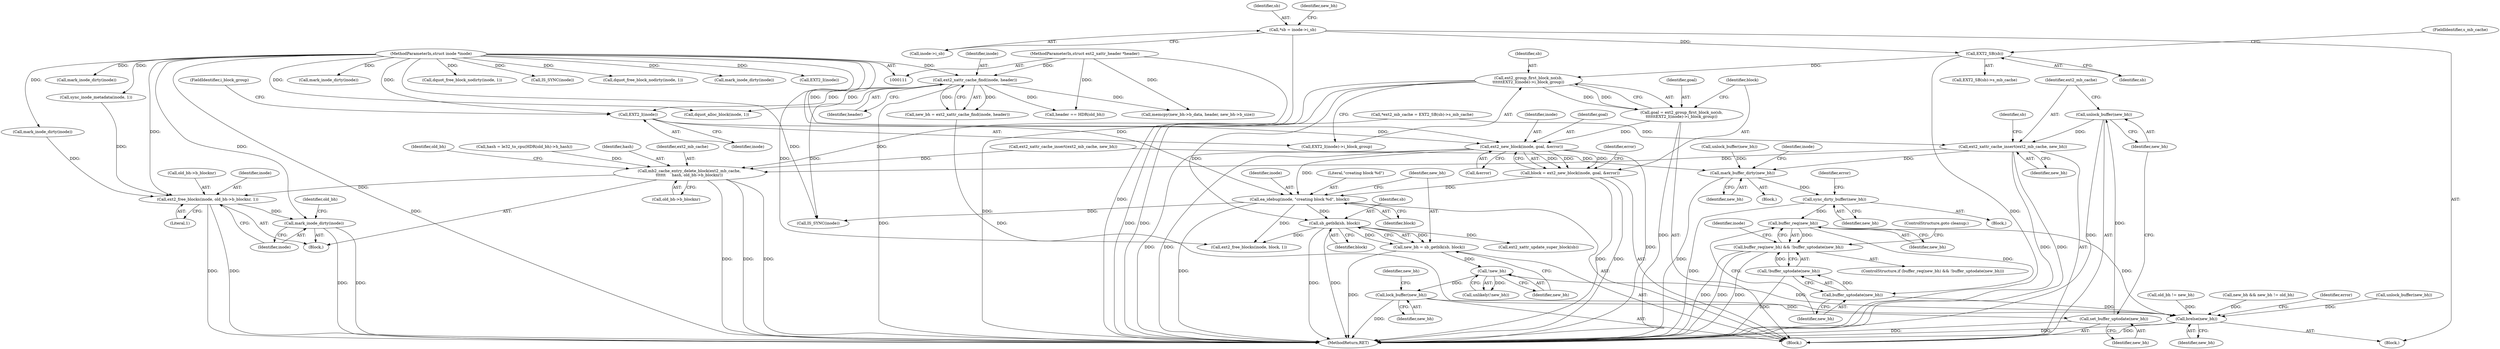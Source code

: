 digraph "0_linux_be0726d33cb8f411945884664924bed3cb8c70ee_11@pointer" {
"1000262" [label="(Call,unlock_buffer(new_bh))"];
"1000260" [label="(Call,set_buffer_uptodate(new_bh))"];
"1000250" [label="(Call,lock_buffer(new_bh))"];
"1000236" [label="(Call,!new_bh)"];
"1000229" [label="(Call,new_bh = sb_getblk(sb, block))"];
"1000231" [label="(Call,sb_getblk(sb, block))"];
"1000208" [label="(Call,ext2_group_first_block_no(sb,\n\t\t\t\t\t\tEXT2_I(inode)->i_block_group))"];
"1000131" [label="(Call,EXT2_SB(sb))"];
"1000117" [label="(Call,*sb = inode->i_sb)"];
"1000225" [label="(Call,ea_idebug(inode, \"creating block %d\", block))"];
"1000217" [label="(Call,ext2_new_block(inode, goal, &error))"];
"1000211" [label="(Call,EXT2_I(inode))"];
"1000139" [label="(Call,ext2_xattr_cache_find(inode, header))"];
"1000112" [label="(MethodParameterIn,struct inode *inode)"];
"1000114" [label="(MethodParameterIn,struct ext2_xattr_header *header)"];
"1000206" [label="(Call,goal = ext2_group_first_block_no(sb,\n\t\t\t\t\t\tEXT2_I(inode)->i_block_group))"];
"1000215" [label="(Call,block = ext2_new_block(inode, goal, &error))"];
"1000264" [label="(Call,ext2_xattr_cache_insert(ext2_mb_cache, new_bh))"];
"1000269" [label="(Call,mark_buffer_dirty(new_bh))"];
"1000275" [label="(Call,sync_dirty_buffer(new_bh))"];
"1000283" [label="(Call,buffer_req(new_bh))"];
"1000282" [label="(Call,buffer_req(new_bh) && !buffer_uptodate(new_bh))"];
"1000286" [label="(Call,buffer_uptodate(new_bh))"];
"1000285" [label="(Call,!buffer_uptodate(new_bh))"];
"1000416" [label="(Call,brelse(new_bh))"];
"1000367" [label="(Call,mb2_cache_entry_delete_block(ext2_mb_cache,\n\t\t\t\t\t\t     hash, old_bh->b_blocknr))"];
"1000376" [label="(Call,ext2_free_blocks(inode, old_bh->b_blocknr, 1))"];
"1000382" [label="(Call,mark_inode_dirty(inode))"];
"1000281" [label="(ControlStructure,if (buffer_req(new_bh) && !buffer_uptodate(new_bh)))"];
"1000381" [label="(Literal,1)"];
"1000228" [label="(Identifier,block)"];
"1000272" [label="(Call,IS_SYNC(inode))"];
"1000282" [label="(Call,buffer_req(new_bh) && !buffer_uptodate(new_bh))"];
"1000140" [label="(Identifier,inode)"];
"1000235" [label="(Call,unlikely(!new_bh))"];
"1000251" [label="(Identifier,new_bh)"];
"1000267" [label="(Call,ext2_xattr_update_super_block(sb))"];
"1000266" [label="(Identifier,new_bh)"];
"1000216" [label="(Identifier,block)"];
"1000239" [label="(Call,ext2_free_blocks(inode, block, 1))"];
"1000370" [label="(Call,old_bh->b_blocknr)"];
"1000112" [label="(MethodParameterIn,struct inode *inode)"];
"1000378" [label="(Call,old_bh->b_blocknr)"];
"1000276" [label="(Identifier,new_bh)"];
"1000212" [label="(Identifier,inode)"];
"1000236" [label="(Call,!new_bh)"];
"1000217" [label="(Call,ext2_new_block(inode, goal, &error))"];
"1000114" [label="(MethodParameterIn,struct ext2_xattr_header *header)"];
"1000166" [label="(Call,unlock_buffer(new_bh))"];
"1000213" [label="(FieldIdentifier,i_block_group)"];
"1000385" [label="(Identifier,old_bh)"];
"1000210" [label="(Call,EXT2_I(inode)->i_block_group)"];
"1000226" [label="(Identifier,inode)"];
"1000344" [label="(Call,old_bh != new_bh)"];
"1000141" [label="(Identifier,header)"];
"1000417" [label="(Identifier,new_bh)"];
"1000265" [label="(Identifier,ext2_mb_cache)"];
"1000118" [label="(Identifier,sb)"];
"1000261" [label="(Identifier,new_bh)"];
"1000284" [label="(Identifier,new_bh)"];
"1000233" [label="(Identifier,block)"];
"1000219" [label="(Identifier,goal)"];
"1000232" [label="(Identifier,sb)"];
"1000209" [label="(Identifier,sb)"];
"1000275" [label="(Call,sync_dirty_buffer(new_bh))"];
"1000260" [label="(Call,set_buffer_uptodate(new_bh))"];
"1000229" [label="(Call,new_bh = sb_getblk(sb, block))"];
"1000252" [label="(Call,memcpy(new_bh->b_data, header, new_bh->b_size))"];
"1000274" [label="(Block,)"];
"1000220" [label="(Call,&error)"];
"1000376" [label="(Call,ext2_free_blocks(inode, old_bh->b_blocknr, 1))"];
"1000128" [label="(Call,*ext2_mb_cache = EXT2_SB(sb)->s_mb_cache)"];
"1000207" [label="(Identifier,goal)"];
"1000263" [label="(Identifier,new_bh)"];
"1000132" [label="(Identifier,sb)"];
"1000137" [label="(Call,new_bh = ext2_xattr_cache_find(inode, header))"];
"1000204" [label="(Block,)"];
"1000285" [label="(Call,!buffer_uptodate(new_bh))"];
"1000269" [label="(Call,mark_buffer_dirty(new_bh))"];
"1000250" [label="(Call,lock_buffer(new_bh))"];
"1000416" [label="(Call,brelse(new_bh))"];
"1000262" [label="(Call,unlock_buffer(new_bh))"];
"1000336" [label="(Call,mark_inode_dirty(inode))"];
"1000117" [label="(Call,*sb = inode->i_sb)"];
"1000119" [label="(Call,inode->i_sb)"];
"1000237" [label="(Identifier,new_bh)"];
"1000268" [label="(Identifier,sb)"];
"1000283" [label="(Call,buffer_req(new_bh))"];
"1000323" [label="(Call,new_bh && new_bh != old_bh)"];
"1000374" [label="(Identifier,old_bh)"];
"1000270" [label="(Identifier,new_bh)"];
"1000223" [label="(Identifier,error)"];
"1000206" [label="(Call,goal = ext2_group_first_block_no(sb,\n\t\t\t\t\t\tEXT2_I(inode)->i_block_group))"];
"1000254" [label="(Identifier,new_bh)"];
"1000311" [label="(Call,sync_inode_metadata(inode, 1))"];
"1000383" [label="(Identifier,inode)"];
"1000382" [label="(Call,mark_inode_dirty(inode))"];
"1000211" [label="(Call,EXT2_I(inode))"];
"1000287" [label="(Identifier,new_bh)"];
"1000367" [label="(Call,mb2_cache_entry_delete_block(ext2_mb_cache,\n\t\t\t\t\t\t     hash, old_bh->b_blocknr))"];
"1000225" [label="(Call,ea_idebug(inode, \"creating block %d\", block))"];
"1000231" [label="(Call,sb_getblk(sb, block))"];
"1000329" [label="(Call,dquot_free_block_nodirty(inode, 1))"];
"1000360" [label="(Call,hash = le32_to_cpu(HDR(old_bh)->h_hash))"];
"1000286" [label="(Call,buffer_uptodate(new_bh))"];
"1000243" [label="(Call,mark_inode_dirty(inode))"];
"1000291" [label="(Call,EXT2_I(inode))"];
"1000190" [label="(Call,header == HDR(old_bh))"];
"1000124" [label="(Identifier,new_bh)"];
"1000369" [label="(Identifier,hash)"];
"1000200" [label="(Call,ext2_xattr_cache_insert(ext2_mb_cache, new_bh))"];
"1000115" [label="(Block,)"];
"1000273" [label="(Identifier,inode)"];
"1000227" [label="(Literal,\"creating block %d\")"];
"1000136" [label="(Block,)"];
"1000332" [label="(Call,mark_inode_dirty(inode))"];
"1000160" [label="(Call,dquot_alloc_block(inode, 1))"];
"1000377" [label="(Identifier,inode)"];
"1000131" [label="(Call,EXT2_SB(sb))"];
"1000133" [label="(FieldIdentifier,s_mb_cache)"];
"1000230" [label="(Identifier,new_bh)"];
"1000401" [label="(Call,mark_inode_dirty(inode))"];
"1000184" [label="(Call,unlock_buffer(new_bh))"];
"1000292" [label="(Identifier,inode)"];
"1000398" [label="(Call,dquot_free_block_nodirty(inode, 1))"];
"1000306" [label="(Call,IS_SYNC(inode))"];
"1000139" [label="(Call,ext2_xattr_cache_find(inode, header))"];
"1000420" [label="(MethodReturn,RET)"];
"1000419" [label="(Identifier,error)"];
"1000288" [label="(ControlStructure,goto cleanup;)"];
"1000264" [label="(Call,ext2_xattr_cache_insert(ext2_mb_cache, new_bh))"];
"1000278" [label="(Identifier,error)"];
"1000130" [label="(Call,EXT2_SB(sb)->s_mb_cache)"];
"1000208" [label="(Call,ext2_group_first_block_no(sb,\n\t\t\t\t\t\tEXT2_I(inode)->i_block_group))"];
"1000218" [label="(Identifier,inode)"];
"1000368" [label="(Identifier,ext2_mb_cache)"];
"1000358" [label="(Block,)"];
"1000215" [label="(Call,block = ext2_new_block(inode, goal, &error))"];
"1000262" -> "1000204"  [label="AST: "];
"1000262" -> "1000263"  [label="CFG: "];
"1000263" -> "1000262"  [label="AST: "];
"1000265" -> "1000262"  [label="CFG: "];
"1000262" -> "1000420"  [label="DDG: "];
"1000260" -> "1000262"  [label="DDG: "];
"1000262" -> "1000264"  [label="DDG: "];
"1000260" -> "1000204"  [label="AST: "];
"1000260" -> "1000261"  [label="CFG: "];
"1000261" -> "1000260"  [label="AST: "];
"1000263" -> "1000260"  [label="CFG: "];
"1000260" -> "1000420"  [label="DDG: "];
"1000250" -> "1000260"  [label="DDG: "];
"1000250" -> "1000204"  [label="AST: "];
"1000250" -> "1000251"  [label="CFG: "];
"1000251" -> "1000250"  [label="AST: "];
"1000254" -> "1000250"  [label="CFG: "];
"1000250" -> "1000420"  [label="DDG: "];
"1000236" -> "1000250"  [label="DDG: "];
"1000236" -> "1000235"  [label="AST: "];
"1000236" -> "1000237"  [label="CFG: "];
"1000237" -> "1000236"  [label="AST: "];
"1000235" -> "1000236"  [label="CFG: "];
"1000236" -> "1000235"  [label="DDG: "];
"1000229" -> "1000236"  [label="DDG: "];
"1000236" -> "1000416"  [label="DDG: "];
"1000229" -> "1000204"  [label="AST: "];
"1000229" -> "1000231"  [label="CFG: "];
"1000230" -> "1000229"  [label="AST: "];
"1000231" -> "1000229"  [label="AST: "];
"1000237" -> "1000229"  [label="CFG: "];
"1000229" -> "1000420"  [label="DDG: "];
"1000231" -> "1000229"  [label="DDG: "];
"1000231" -> "1000229"  [label="DDG: "];
"1000231" -> "1000233"  [label="CFG: "];
"1000232" -> "1000231"  [label="AST: "];
"1000233" -> "1000231"  [label="AST: "];
"1000231" -> "1000420"  [label="DDG: "];
"1000231" -> "1000420"  [label="DDG: "];
"1000208" -> "1000231"  [label="DDG: "];
"1000225" -> "1000231"  [label="DDG: "];
"1000231" -> "1000239"  [label="DDG: "];
"1000231" -> "1000267"  [label="DDG: "];
"1000208" -> "1000206"  [label="AST: "];
"1000208" -> "1000210"  [label="CFG: "];
"1000209" -> "1000208"  [label="AST: "];
"1000210" -> "1000208"  [label="AST: "];
"1000206" -> "1000208"  [label="CFG: "];
"1000208" -> "1000420"  [label="DDG: "];
"1000208" -> "1000420"  [label="DDG: "];
"1000208" -> "1000206"  [label="DDG: "];
"1000208" -> "1000206"  [label="DDG: "];
"1000131" -> "1000208"  [label="DDG: "];
"1000131" -> "1000130"  [label="AST: "];
"1000131" -> "1000132"  [label="CFG: "];
"1000132" -> "1000131"  [label="AST: "];
"1000133" -> "1000131"  [label="CFG: "];
"1000131" -> "1000420"  [label="DDG: "];
"1000117" -> "1000131"  [label="DDG: "];
"1000117" -> "1000115"  [label="AST: "];
"1000117" -> "1000119"  [label="CFG: "];
"1000118" -> "1000117"  [label="AST: "];
"1000119" -> "1000117"  [label="AST: "];
"1000124" -> "1000117"  [label="CFG: "];
"1000117" -> "1000420"  [label="DDG: "];
"1000225" -> "1000204"  [label="AST: "];
"1000225" -> "1000228"  [label="CFG: "];
"1000226" -> "1000225"  [label="AST: "];
"1000227" -> "1000225"  [label="AST: "];
"1000228" -> "1000225"  [label="AST: "];
"1000230" -> "1000225"  [label="CFG: "];
"1000225" -> "1000420"  [label="DDG: "];
"1000217" -> "1000225"  [label="DDG: "];
"1000112" -> "1000225"  [label="DDG: "];
"1000215" -> "1000225"  [label="DDG: "];
"1000225" -> "1000239"  [label="DDG: "];
"1000225" -> "1000272"  [label="DDG: "];
"1000217" -> "1000215"  [label="AST: "];
"1000217" -> "1000220"  [label="CFG: "];
"1000218" -> "1000217"  [label="AST: "];
"1000219" -> "1000217"  [label="AST: "];
"1000220" -> "1000217"  [label="AST: "];
"1000215" -> "1000217"  [label="CFG: "];
"1000217" -> "1000420"  [label="DDG: "];
"1000217" -> "1000420"  [label="DDG: "];
"1000217" -> "1000420"  [label="DDG: "];
"1000217" -> "1000215"  [label="DDG: "];
"1000217" -> "1000215"  [label="DDG: "];
"1000217" -> "1000215"  [label="DDG: "];
"1000211" -> "1000217"  [label="DDG: "];
"1000112" -> "1000217"  [label="DDG: "];
"1000206" -> "1000217"  [label="DDG: "];
"1000211" -> "1000210"  [label="AST: "];
"1000211" -> "1000212"  [label="CFG: "];
"1000212" -> "1000211"  [label="AST: "];
"1000213" -> "1000211"  [label="CFG: "];
"1000139" -> "1000211"  [label="DDG: "];
"1000112" -> "1000211"  [label="DDG: "];
"1000139" -> "1000137"  [label="AST: "];
"1000139" -> "1000141"  [label="CFG: "];
"1000140" -> "1000139"  [label="AST: "];
"1000141" -> "1000139"  [label="AST: "];
"1000137" -> "1000139"  [label="CFG: "];
"1000139" -> "1000420"  [label="DDG: "];
"1000139" -> "1000137"  [label="DDG: "];
"1000139" -> "1000137"  [label="DDG: "];
"1000112" -> "1000139"  [label="DDG: "];
"1000114" -> "1000139"  [label="DDG: "];
"1000139" -> "1000160"  [label="DDG: "];
"1000139" -> "1000190"  [label="DDG: "];
"1000139" -> "1000252"  [label="DDG: "];
"1000139" -> "1000272"  [label="DDG: "];
"1000112" -> "1000111"  [label="AST: "];
"1000112" -> "1000420"  [label="DDG: "];
"1000112" -> "1000160"  [label="DDG: "];
"1000112" -> "1000239"  [label="DDG: "];
"1000112" -> "1000243"  [label="DDG: "];
"1000112" -> "1000272"  [label="DDG: "];
"1000112" -> "1000291"  [label="DDG: "];
"1000112" -> "1000306"  [label="DDG: "];
"1000112" -> "1000311"  [label="DDG: "];
"1000112" -> "1000329"  [label="DDG: "];
"1000112" -> "1000332"  [label="DDG: "];
"1000112" -> "1000336"  [label="DDG: "];
"1000112" -> "1000376"  [label="DDG: "];
"1000112" -> "1000382"  [label="DDG: "];
"1000112" -> "1000398"  [label="DDG: "];
"1000112" -> "1000401"  [label="DDG: "];
"1000114" -> "1000111"  [label="AST: "];
"1000114" -> "1000420"  [label="DDG: "];
"1000114" -> "1000190"  [label="DDG: "];
"1000114" -> "1000252"  [label="DDG: "];
"1000206" -> "1000204"  [label="AST: "];
"1000207" -> "1000206"  [label="AST: "];
"1000216" -> "1000206"  [label="CFG: "];
"1000206" -> "1000420"  [label="DDG: "];
"1000215" -> "1000204"  [label="AST: "];
"1000216" -> "1000215"  [label="AST: "];
"1000223" -> "1000215"  [label="CFG: "];
"1000215" -> "1000420"  [label="DDG: "];
"1000215" -> "1000420"  [label="DDG: "];
"1000264" -> "1000204"  [label="AST: "];
"1000264" -> "1000266"  [label="CFG: "];
"1000265" -> "1000264"  [label="AST: "];
"1000266" -> "1000264"  [label="AST: "];
"1000268" -> "1000264"  [label="CFG: "];
"1000264" -> "1000420"  [label="DDG: "];
"1000264" -> "1000420"  [label="DDG: "];
"1000128" -> "1000264"  [label="DDG: "];
"1000264" -> "1000269"  [label="DDG: "];
"1000264" -> "1000367"  [label="DDG: "];
"1000269" -> "1000136"  [label="AST: "];
"1000269" -> "1000270"  [label="CFG: "];
"1000270" -> "1000269"  [label="AST: "];
"1000273" -> "1000269"  [label="CFG: "];
"1000269" -> "1000420"  [label="DDG: "];
"1000184" -> "1000269"  [label="DDG: "];
"1000200" -> "1000269"  [label="DDG: "];
"1000269" -> "1000275"  [label="DDG: "];
"1000275" -> "1000274"  [label="AST: "];
"1000275" -> "1000276"  [label="CFG: "];
"1000276" -> "1000275"  [label="AST: "];
"1000278" -> "1000275"  [label="CFG: "];
"1000275" -> "1000420"  [label="DDG: "];
"1000275" -> "1000283"  [label="DDG: "];
"1000283" -> "1000282"  [label="AST: "];
"1000283" -> "1000284"  [label="CFG: "];
"1000284" -> "1000283"  [label="AST: "];
"1000287" -> "1000283"  [label="CFG: "];
"1000282" -> "1000283"  [label="CFG: "];
"1000283" -> "1000282"  [label="DDG: "];
"1000283" -> "1000286"  [label="DDG: "];
"1000283" -> "1000416"  [label="DDG: "];
"1000282" -> "1000281"  [label="AST: "];
"1000282" -> "1000285"  [label="CFG: "];
"1000285" -> "1000282"  [label="AST: "];
"1000288" -> "1000282"  [label="CFG: "];
"1000292" -> "1000282"  [label="CFG: "];
"1000282" -> "1000420"  [label="DDG: "];
"1000282" -> "1000420"  [label="DDG: "];
"1000282" -> "1000420"  [label="DDG: "];
"1000285" -> "1000282"  [label="DDG: "];
"1000286" -> "1000285"  [label="AST: "];
"1000286" -> "1000287"  [label="CFG: "];
"1000287" -> "1000286"  [label="AST: "];
"1000285" -> "1000286"  [label="CFG: "];
"1000286" -> "1000285"  [label="DDG: "];
"1000286" -> "1000416"  [label="DDG: "];
"1000285" -> "1000420"  [label="DDG: "];
"1000416" -> "1000115"  [label="AST: "];
"1000416" -> "1000417"  [label="CFG: "];
"1000417" -> "1000416"  [label="AST: "];
"1000419" -> "1000416"  [label="CFG: "];
"1000416" -> "1000420"  [label="DDG: "];
"1000416" -> "1000420"  [label="DDG: "];
"1000166" -> "1000416"  [label="DDG: "];
"1000323" -> "1000416"  [label="DDG: "];
"1000344" -> "1000416"  [label="DDG: "];
"1000137" -> "1000416"  [label="DDG: "];
"1000367" -> "1000358"  [label="AST: "];
"1000367" -> "1000370"  [label="CFG: "];
"1000368" -> "1000367"  [label="AST: "];
"1000369" -> "1000367"  [label="AST: "];
"1000370" -> "1000367"  [label="AST: "];
"1000374" -> "1000367"  [label="CFG: "];
"1000367" -> "1000420"  [label="DDG: "];
"1000367" -> "1000420"  [label="DDG: "];
"1000367" -> "1000420"  [label="DDG: "];
"1000200" -> "1000367"  [label="DDG: "];
"1000128" -> "1000367"  [label="DDG: "];
"1000360" -> "1000367"  [label="DDG: "];
"1000367" -> "1000376"  [label="DDG: "];
"1000376" -> "1000358"  [label="AST: "];
"1000376" -> "1000381"  [label="CFG: "];
"1000377" -> "1000376"  [label="AST: "];
"1000378" -> "1000376"  [label="AST: "];
"1000381" -> "1000376"  [label="AST: "];
"1000383" -> "1000376"  [label="CFG: "];
"1000376" -> "1000420"  [label="DDG: "];
"1000376" -> "1000420"  [label="DDG: "];
"1000311" -> "1000376"  [label="DDG: "];
"1000336" -> "1000376"  [label="DDG: "];
"1000376" -> "1000382"  [label="DDG: "];
"1000382" -> "1000358"  [label="AST: "];
"1000382" -> "1000383"  [label="CFG: "];
"1000383" -> "1000382"  [label="AST: "];
"1000385" -> "1000382"  [label="CFG: "];
"1000382" -> "1000420"  [label="DDG: "];
"1000382" -> "1000420"  [label="DDG: "];
}
